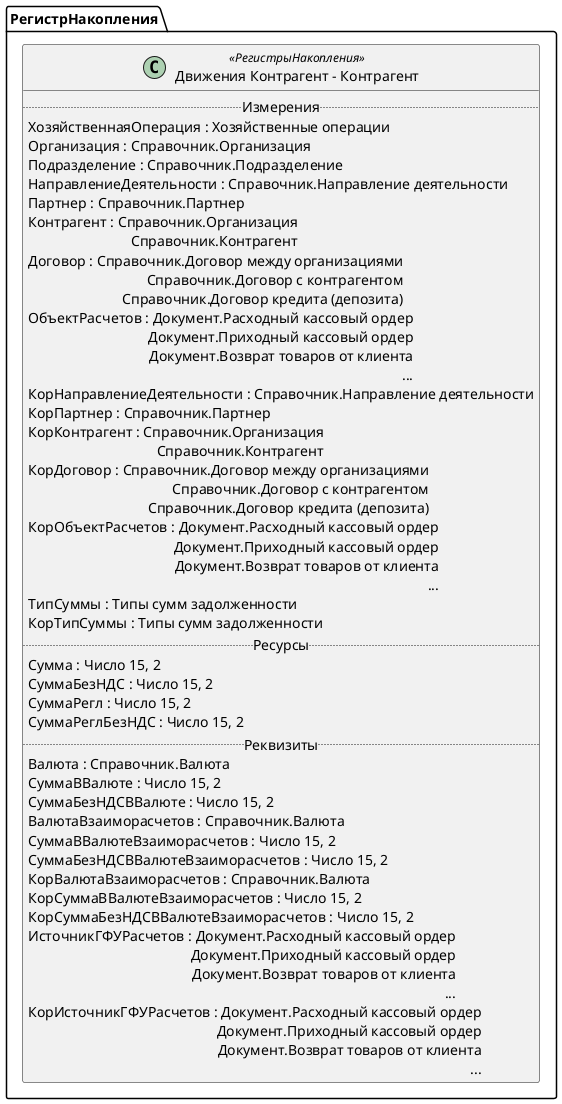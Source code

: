 ﻿@startuml ДвиженияКонтрагентКонтрагент
'!include templates.wsd
'..\include templates.wsd
class РегистрНакопления.ДвиженияКонтрагентКонтрагент as "Движения Контрагент - Контрагент" <<РегистрыНакопления>>
{
..Измерения..
ХозяйственнаяОперация : Хозяйственные операции
Организация : Справочник.Организация
Подразделение : Справочник.Подразделение
НаправлениеДеятельности : Справочник.Направление деятельности
Партнер : Справочник.Партнер
Контрагент : Справочник.Организация\rСправочник.Контрагент
Договор : Справочник.Договор между организациями\rСправочник.Договор с контрагентом\rСправочник.Договор кредита (депозита)
ОбъектРасчетов : Документ.Расходный кассовый ордер\rДокумент.Приходный кассовый ордер\rДокумент.Возврат товаров от клиента\r...
КорНаправлениеДеятельности : Справочник.Направление деятельности
КорПартнер : Справочник.Партнер
КорКонтрагент : Справочник.Организация\rСправочник.Контрагент
КорДоговор : Справочник.Договор между организациями\rСправочник.Договор с контрагентом\rСправочник.Договор кредита (депозита)
КорОбъектРасчетов : Документ.Расходный кассовый ордер\rДокумент.Приходный кассовый ордер\rДокумент.Возврат товаров от клиента\r...
ТипСуммы : Типы сумм задолженности
КорТипСуммы : Типы сумм задолженности
..Ресурсы..
Сумма : Число 15, 2
СуммаБезНДС : Число 15, 2
СуммаРегл : Число 15, 2
СуммаРеглБезНДС : Число 15, 2
..Реквизиты..
Валюта : Справочник.Валюта
СуммаВВалюте : Число 15, 2
СуммаБезНДСВВалюте : Число 15, 2
ВалютаВзаиморасчетов : Справочник.Валюта
СуммаВВалютеВзаиморасчетов : Число 15, 2
СуммаБезНДСВВалютеВзаиморасчетов : Число 15, 2
КорВалютаВзаиморасчетов : Справочник.Валюта
КорСуммаВВалютеВзаиморасчетов : Число 15, 2
КорСуммаБезНДСВВалютеВзаиморасчетов : Число 15, 2
ИсточникГФУРасчетов : Документ.Расходный кассовый ордер\rДокумент.Приходный кассовый ордер\rДокумент.Возврат товаров от клиента\r...
КорИсточникГФУРасчетов : Документ.Расходный кассовый ордер\rДокумент.Приходный кассовый ордер\rДокумент.Возврат товаров от клиента\r...
}
@enduml
